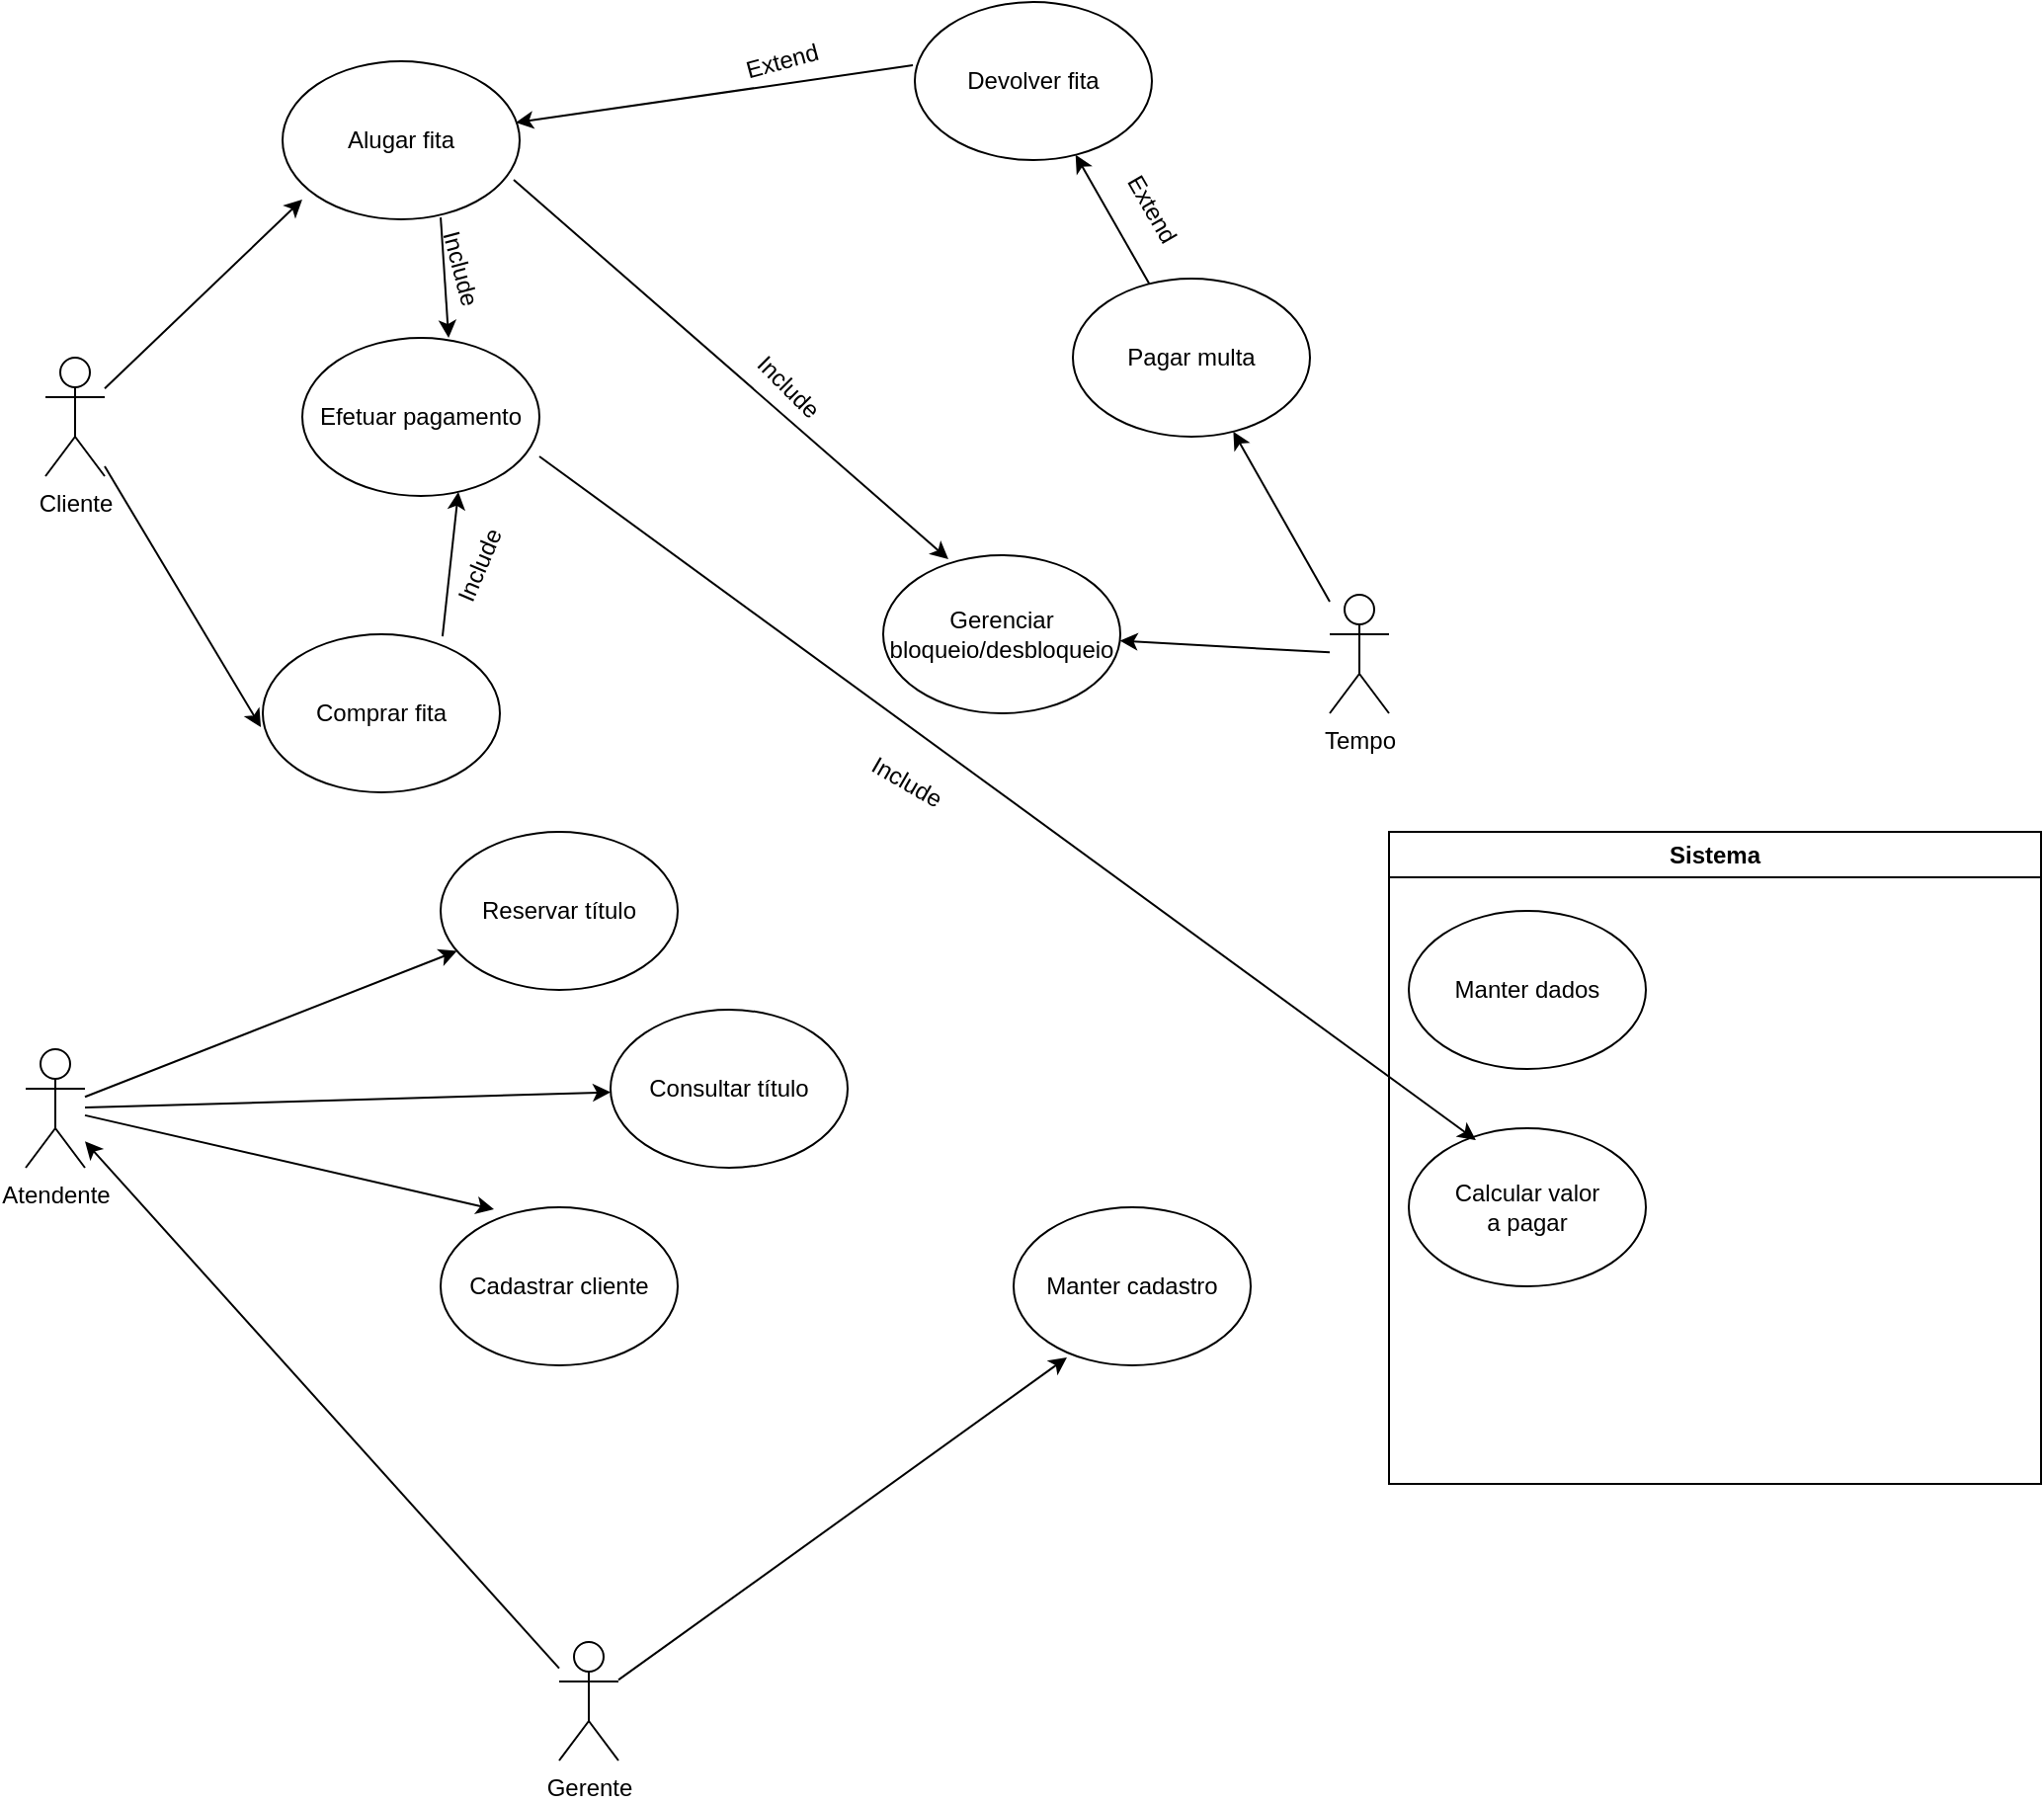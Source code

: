 <mxfile version="24.4.9" type="device">
  <diagram name="Página-1" id="ij2Nu6MM7uFMuDc8VkUv">
    <mxGraphModel dx="2261" dy="1949" grid="1" gridSize="10" guides="1" tooltips="1" connect="1" arrows="1" fold="1" page="1" pageScale="1" pageWidth="827" pageHeight="1169" math="0" shadow="0">
      <root>
        <mxCell id="0" />
        <mxCell id="1" parent="0" />
        <mxCell id="KN5Qe3xe26M6U--A08NQ-1" value="Cliente" style="shape=umlActor;verticalLabelPosition=bottom;verticalAlign=top;html=1;outlineConnect=0;" vertex="1" parent="1">
          <mxGeometry x="-10" y="160" width="30" height="60" as="geometry" />
        </mxCell>
        <mxCell id="KN5Qe3xe26M6U--A08NQ-3" value="Gerente" style="shape=umlActor;verticalLabelPosition=bottom;verticalAlign=top;html=1;outlineConnect=0;" vertex="1" parent="1">
          <mxGeometry x="250" y="810" width="30" height="60" as="geometry" />
        </mxCell>
        <mxCell id="KN5Qe3xe26M6U--A08NQ-5" value="Atendente" style="shape=umlActor;verticalLabelPosition=bottom;verticalAlign=top;html=1;outlineConnect=0;" vertex="1" parent="1">
          <mxGeometry x="-20" y="510" width="30" height="60" as="geometry" />
        </mxCell>
        <mxCell id="KN5Qe3xe26M6U--A08NQ-13" value="Tempo" style="shape=umlActor;verticalLabelPosition=bottom;verticalAlign=top;html=1;outlineConnect=0;" vertex="1" parent="1">
          <mxGeometry x="640" y="280" width="30" height="60" as="geometry" />
        </mxCell>
        <mxCell id="KN5Qe3xe26M6U--A08NQ-14" value="Alugar fita" style="ellipse;whiteSpace=wrap;html=1;" vertex="1" parent="1">
          <mxGeometry x="110" y="10" width="120" height="80" as="geometry" />
        </mxCell>
        <mxCell id="KN5Qe3xe26M6U--A08NQ-15" value="Devolver fita" style="ellipse;whiteSpace=wrap;html=1;" vertex="1" parent="1">
          <mxGeometry x="430" y="-20" width="120" height="80" as="geometry" />
        </mxCell>
        <mxCell id="KN5Qe3xe26M6U--A08NQ-16" value="Comprar fita" style="ellipse;whiteSpace=wrap;html=1;" vertex="1" parent="1">
          <mxGeometry x="100" y="300" width="120" height="80" as="geometry" />
        </mxCell>
        <mxCell id="KN5Qe3xe26M6U--A08NQ-17" value="" style="endArrow=classic;html=1;rounded=0;entryX=-0.008;entryY=0.588;entryDx=0;entryDy=0;entryPerimeter=0;" edge="1" parent="1" source="KN5Qe3xe26M6U--A08NQ-1" target="KN5Qe3xe26M6U--A08NQ-16">
          <mxGeometry width="50" height="50" relative="1" as="geometry">
            <mxPoint x="170" y="240" as="sourcePoint" />
            <mxPoint x="220" y="190" as="targetPoint" />
          </mxGeometry>
        </mxCell>
        <mxCell id="KN5Qe3xe26M6U--A08NQ-18" value="" style="endArrow=classic;html=1;rounded=0;entryX=0.083;entryY=0.875;entryDx=0;entryDy=0;entryPerimeter=0;" edge="1" parent="1" source="KN5Qe3xe26M6U--A08NQ-1" target="KN5Qe3xe26M6U--A08NQ-14">
          <mxGeometry width="50" height="50" relative="1" as="geometry">
            <mxPoint x="170" y="180" as="sourcePoint" />
            <mxPoint x="220" y="130" as="targetPoint" />
          </mxGeometry>
        </mxCell>
        <mxCell id="KN5Qe3xe26M6U--A08NQ-19" value="" style="endArrow=classic;html=1;rounded=0;entryX=0.983;entryY=0.388;entryDx=0;entryDy=0;entryPerimeter=0;exitX=-0.008;exitY=0.4;exitDx=0;exitDy=0;exitPerimeter=0;" edge="1" parent="1" source="KN5Qe3xe26M6U--A08NQ-15" target="KN5Qe3xe26M6U--A08NQ-14">
          <mxGeometry width="50" height="50" relative="1" as="geometry">
            <mxPoint x="389" y="55" as="sourcePoint" />
            <mxPoint x="439" y="5" as="targetPoint" />
          </mxGeometry>
        </mxCell>
        <mxCell id="KN5Qe3xe26M6U--A08NQ-20" value="Extend" style="text;html=1;align=center;verticalAlign=middle;whiteSpace=wrap;rounded=0;rotation=-15;" vertex="1" parent="1">
          <mxGeometry x="330" width="66" height="20" as="geometry" />
        </mxCell>
        <mxCell id="KN5Qe3xe26M6U--A08NQ-22" value="Pagar multa" style="ellipse;whiteSpace=wrap;html=1;" vertex="1" parent="1">
          <mxGeometry x="510" y="120" width="120" height="80" as="geometry" />
        </mxCell>
        <mxCell id="KN5Qe3xe26M6U--A08NQ-23" value="" style="endArrow=classic;html=1;rounded=0;" edge="1" parent="1" source="KN5Qe3xe26M6U--A08NQ-22" target="KN5Qe3xe26M6U--A08NQ-15">
          <mxGeometry width="50" height="50" relative="1" as="geometry">
            <mxPoint x="390" y="230" as="sourcePoint" />
            <mxPoint x="440" y="180" as="targetPoint" />
          </mxGeometry>
        </mxCell>
        <mxCell id="KN5Qe3xe26M6U--A08NQ-24" value="Gerenciar bloqueio/desbloqueio" style="ellipse;whiteSpace=wrap;html=1;" vertex="1" parent="1">
          <mxGeometry x="414" y="260" width="120" height="80" as="geometry" />
        </mxCell>
        <mxCell id="KN5Qe3xe26M6U--A08NQ-26" value="" style="endArrow=classic;html=1;rounded=0;" edge="1" parent="1" source="KN5Qe3xe26M6U--A08NQ-13" target="KN5Qe3xe26M6U--A08NQ-24">
          <mxGeometry width="50" height="50" relative="1" as="geometry">
            <mxPoint x="390" y="230" as="sourcePoint" />
            <mxPoint x="440" y="180" as="targetPoint" />
          </mxGeometry>
        </mxCell>
        <mxCell id="KN5Qe3xe26M6U--A08NQ-29" value="" style="endArrow=classic;html=1;rounded=0;" edge="1" parent="1" source="KN5Qe3xe26M6U--A08NQ-13" target="KN5Qe3xe26M6U--A08NQ-22">
          <mxGeometry width="50" height="50" relative="1" as="geometry">
            <mxPoint x="610" y="260" as="sourcePoint" />
            <mxPoint x="660" y="210" as="targetPoint" />
          </mxGeometry>
        </mxCell>
        <mxCell id="KN5Qe3xe26M6U--A08NQ-30" value="Extend" style="text;html=1;align=center;verticalAlign=middle;whiteSpace=wrap;rounded=0;rotation=60;" vertex="1" parent="1">
          <mxGeometry x="520" y="70" width="60" height="30" as="geometry" />
        </mxCell>
        <mxCell id="KN5Qe3xe26M6U--A08NQ-31" value="Sistema" style="swimlane;whiteSpace=wrap;html=1;" vertex="1" parent="1">
          <mxGeometry x="670" y="400" width="330" height="330" as="geometry" />
        </mxCell>
        <mxCell id="KN5Qe3xe26M6U--A08NQ-33" value="Calcular valor&lt;div&gt;a pagar&lt;/div&gt;" style="ellipse;whiteSpace=wrap;html=1;" vertex="1" parent="KN5Qe3xe26M6U--A08NQ-31">
          <mxGeometry x="10" y="150" width="120" height="80" as="geometry" />
        </mxCell>
        <mxCell id="KN5Qe3xe26M6U--A08NQ-54" value="Manter dados" style="ellipse;whiteSpace=wrap;html=1;" vertex="1" parent="KN5Qe3xe26M6U--A08NQ-31">
          <mxGeometry x="10" y="40" width="120" height="80" as="geometry" />
        </mxCell>
        <mxCell id="KN5Qe3xe26M6U--A08NQ-34" value="" style="endArrow=classic;html=1;rounded=0;exitX=0.975;exitY=0.75;exitDx=0;exitDy=0;exitPerimeter=0;entryX=0.275;entryY=0.025;entryDx=0;entryDy=0;entryPerimeter=0;" edge="1" parent="1" source="KN5Qe3xe26M6U--A08NQ-14" target="KN5Qe3xe26M6U--A08NQ-24">
          <mxGeometry width="50" height="50" relative="1" as="geometry">
            <mxPoint x="390" y="110" as="sourcePoint" />
            <mxPoint x="440" y="60" as="targetPoint" />
          </mxGeometry>
        </mxCell>
        <mxCell id="KN5Qe3xe26M6U--A08NQ-35" value="Include" style="text;html=1;align=center;verticalAlign=middle;whiteSpace=wrap;rounded=0;rotation=45;" vertex="1" parent="1">
          <mxGeometry x="336" y="160" width="60" height="30" as="geometry" />
        </mxCell>
        <mxCell id="KN5Qe3xe26M6U--A08NQ-37" value="Efetuar pagamento" style="ellipse;whiteSpace=wrap;html=1;" vertex="1" parent="1">
          <mxGeometry x="120" y="150" width="120" height="80" as="geometry" />
        </mxCell>
        <mxCell id="KN5Qe3xe26M6U--A08NQ-38" value="" style="endArrow=classic;html=1;rounded=0;exitX=0.667;exitY=0.988;exitDx=0;exitDy=0;exitPerimeter=0;entryX=0.617;entryY=0;entryDx=0;entryDy=0;entryPerimeter=0;" edge="1" parent="1" source="KN5Qe3xe26M6U--A08NQ-14" target="KN5Qe3xe26M6U--A08NQ-37">
          <mxGeometry width="50" height="50" relative="1" as="geometry">
            <mxPoint x="390" y="110" as="sourcePoint" />
            <mxPoint x="440" y="60" as="targetPoint" />
          </mxGeometry>
        </mxCell>
        <mxCell id="KN5Qe3xe26M6U--A08NQ-39" value="" style="endArrow=classic;html=1;rounded=0;exitX=0.758;exitY=0.013;exitDx=0;exitDy=0;exitPerimeter=0;entryX=0.658;entryY=0.975;entryDx=0;entryDy=0;entryPerimeter=0;" edge="1" parent="1" source="KN5Qe3xe26M6U--A08NQ-16" target="KN5Qe3xe26M6U--A08NQ-37">
          <mxGeometry width="50" height="50" relative="1" as="geometry">
            <mxPoint x="390" y="110" as="sourcePoint" />
            <mxPoint x="440" y="60" as="targetPoint" />
          </mxGeometry>
        </mxCell>
        <mxCell id="KN5Qe3xe26M6U--A08NQ-40" value="Include" style="text;html=1;align=center;verticalAlign=middle;whiteSpace=wrap;rounded=0;rotation=75;" vertex="1" parent="1">
          <mxGeometry x="170" y="100" width="60" height="30" as="geometry" />
        </mxCell>
        <mxCell id="KN5Qe3xe26M6U--A08NQ-41" value="Include" style="text;html=1;align=center;verticalAlign=middle;whiteSpace=wrap;rounded=0;rotation=-67;" vertex="1" parent="1">
          <mxGeometry x="180" y="250" width="60" height="30" as="geometry" />
        </mxCell>
        <mxCell id="KN5Qe3xe26M6U--A08NQ-42" value="Reservar título" style="ellipse;whiteSpace=wrap;html=1;" vertex="1" parent="1">
          <mxGeometry x="190" y="400" width="120" height="80" as="geometry" />
        </mxCell>
        <mxCell id="KN5Qe3xe26M6U--A08NQ-43" value="Consultar título" style="ellipse;whiteSpace=wrap;html=1;" vertex="1" parent="1">
          <mxGeometry x="276" y="490" width="120" height="80" as="geometry" />
        </mxCell>
        <mxCell id="KN5Qe3xe26M6U--A08NQ-44" value="Cadastrar cliente" style="ellipse;whiteSpace=wrap;html=1;" vertex="1" parent="1">
          <mxGeometry x="190" y="590" width="120" height="80" as="geometry" />
        </mxCell>
        <mxCell id="KN5Qe3xe26M6U--A08NQ-45" value="" style="endArrow=classic;html=1;rounded=0;entryX=0.225;entryY=0.013;entryDx=0;entryDy=0;entryPerimeter=0;" edge="1" parent="1" source="KN5Qe3xe26M6U--A08NQ-5" target="KN5Qe3xe26M6U--A08NQ-44">
          <mxGeometry width="50" height="50" relative="1" as="geometry">
            <mxPoint x="390" y="610" as="sourcePoint" />
            <mxPoint x="440" y="560" as="targetPoint" />
          </mxGeometry>
        </mxCell>
        <mxCell id="KN5Qe3xe26M6U--A08NQ-46" value="" style="endArrow=classic;html=1;rounded=0;" edge="1" parent="1" source="KN5Qe3xe26M6U--A08NQ-5" target="KN5Qe3xe26M6U--A08NQ-43">
          <mxGeometry width="50" height="50" relative="1" as="geometry">
            <mxPoint x="100" y="580" as="sourcePoint" />
            <mxPoint x="150" y="530" as="targetPoint" />
          </mxGeometry>
        </mxCell>
        <mxCell id="KN5Qe3xe26M6U--A08NQ-47" value="" style="endArrow=classic;html=1;rounded=0;" edge="1" parent="1" source="KN5Qe3xe26M6U--A08NQ-5" target="KN5Qe3xe26M6U--A08NQ-42">
          <mxGeometry width="50" height="50" relative="1" as="geometry">
            <mxPoint x="50" y="540" as="sourcePoint" />
            <mxPoint x="100" y="490" as="targetPoint" />
          </mxGeometry>
        </mxCell>
        <mxCell id="KN5Qe3xe26M6U--A08NQ-48" value="Manter cadastro" style="ellipse;whiteSpace=wrap;html=1;" vertex="1" parent="1">
          <mxGeometry x="480" y="590" width="120" height="80" as="geometry" />
        </mxCell>
        <mxCell id="KN5Qe3xe26M6U--A08NQ-49" value="" style="endArrow=classic;html=1;rounded=0;entryX=0.225;entryY=0.95;entryDx=0;entryDy=0;entryPerimeter=0;" edge="1" parent="1" source="KN5Qe3xe26M6U--A08NQ-3" target="KN5Qe3xe26M6U--A08NQ-48">
          <mxGeometry width="50" height="50" relative="1" as="geometry">
            <mxPoint x="430" y="770" as="sourcePoint" />
            <mxPoint x="480" y="720" as="targetPoint" />
          </mxGeometry>
        </mxCell>
        <mxCell id="KN5Qe3xe26M6U--A08NQ-50" value="" style="endArrow=classic;html=1;rounded=0;" edge="1" parent="1" source="KN5Qe3xe26M6U--A08NQ-3" target="KN5Qe3xe26M6U--A08NQ-5">
          <mxGeometry width="50" height="50" relative="1" as="geometry">
            <mxPoint x="190" y="850" as="sourcePoint" />
            <mxPoint x="240" y="800" as="targetPoint" />
          </mxGeometry>
        </mxCell>
        <mxCell id="KN5Qe3xe26M6U--A08NQ-52" value="" style="endArrow=classic;html=1;rounded=0;exitX=1;exitY=0.75;exitDx=0;exitDy=0;exitPerimeter=0;entryX=0.283;entryY=0.075;entryDx=0;entryDy=0;entryPerimeter=0;" edge="1" parent="1" source="KN5Qe3xe26M6U--A08NQ-37" target="KN5Qe3xe26M6U--A08NQ-33">
          <mxGeometry width="50" height="50" relative="1" as="geometry">
            <mxPoint x="410" y="420" as="sourcePoint" />
            <mxPoint x="460" y="370" as="targetPoint" />
          </mxGeometry>
        </mxCell>
        <mxCell id="KN5Qe3xe26M6U--A08NQ-53" value="Include" style="text;html=1;align=center;verticalAlign=middle;whiteSpace=wrap;rounded=0;rotation=30;" vertex="1" parent="1">
          <mxGeometry x="396" y="360" width="60" height="30" as="geometry" />
        </mxCell>
      </root>
    </mxGraphModel>
  </diagram>
</mxfile>
